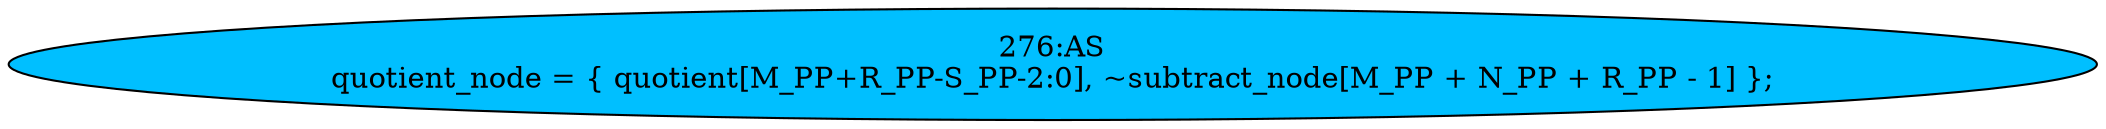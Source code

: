 strict digraph "" {
	node [label="\N"];
	"276:AS"	 [ast="<pyverilog.vparser.ast.Assign object at 0x7f79df516310>",
		def_var="['quotient_node']",
		fillcolor=deepskyblue,
		label="276:AS
quotient_node = { quotient[M_PP+R_PP-S_PP-2:0], ~subtract_node[M_PP + N_PP + R_PP - 1] };",
		statements="[]",
		style=filled,
		typ=Assign,
		use_var="['quotient', 'subtract_node', 'N_PP', 'R_PP']"];
}
